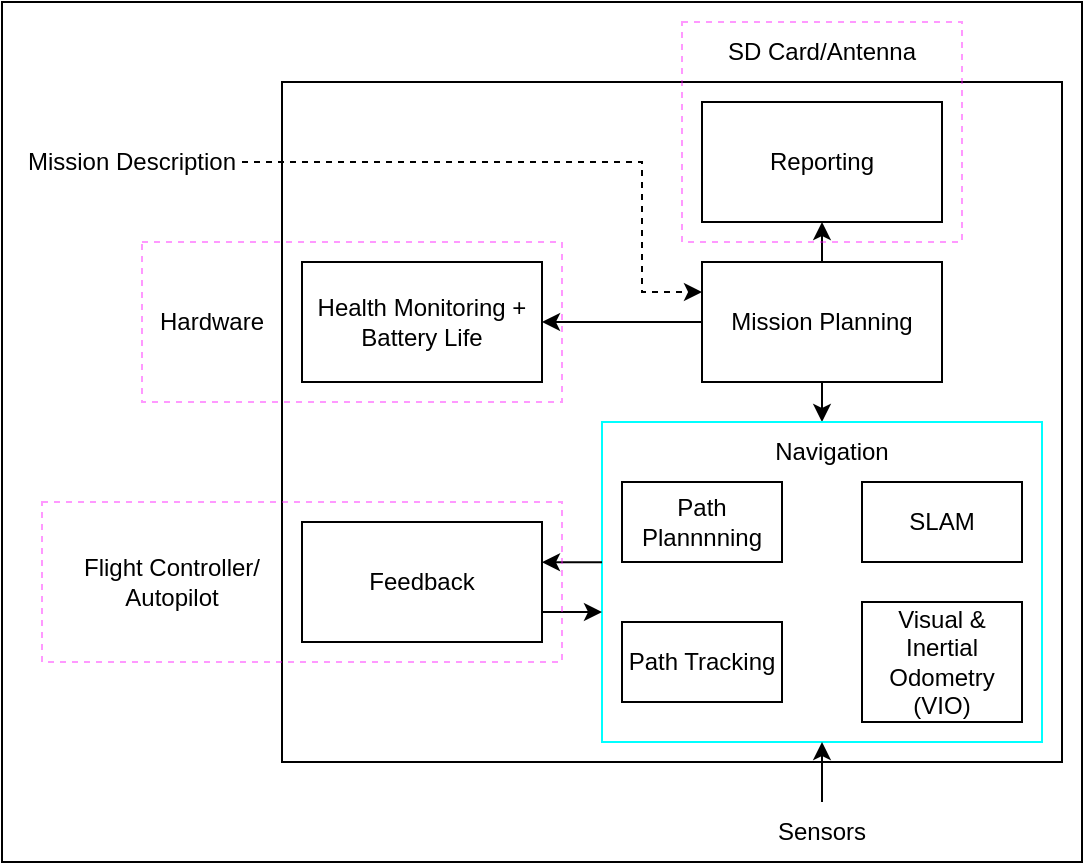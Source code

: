 <mxfile version="23.1.1" type="device">
  <diagram name="Page-1" id="3FYYgfbPJTZOXE5zDeZM">
    <mxGraphModel dx="1050" dy="530" grid="1" gridSize="10" guides="1" tooltips="1" connect="1" arrows="1" fold="1" page="1" pageScale="1" pageWidth="850" pageHeight="1100" math="0" shadow="0">
      <root>
        <mxCell id="0" />
        <mxCell id="1" parent="0" />
        <mxCell id="L4-B5Q0lnGaIuBQj6Us8-79" value="" style="rounded=0;whiteSpace=wrap;html=1;" vertex="1" parent="1">
          <mxGeometry x="10" y="60" width="540" height="430" as="geometry" />
        </mxCell>
        <mxCell id="L4-B5Q0lnGaIuBQj6Us8-60" value="" style="rounded=0;whiteSpace=wrap;html=1;fillColor=none;" vertex="1" parent="1">
          <mxGeometry x="150" y="100" width="390" height="340" as="geometry" />
        </mxCell>
        <mxCell id="L4-B5Q0lnGaIuBQj6Us8-68" style="edgeStyle=orthogonalEdgeStyle;rounded=0;orthogonalLoop=1;jettySize=auto;html=1;exitX=0.5;exitY=1;exitDx=0;exitDy=0;entryX=0.5;entryY=0;entryDx=0;entryDy=0;" edge="1" parent="1" source="L4-B5Q0lnGaIuBQj6Us8-8" target="L4-B5Q0lnGaIuBQj6Us8-46">
          <mxGeometry relative="1" as="geometry" />
        </mxCell>
        <mxCell id="L4-B5Q0lnGaIuBQj6Us8-70" style="edgeStyle=orthogonalEdgeStyle;rounded=0;orthogonalLoop=1;jettySize=auto;html=1;exitX=0.5;exitY=0;exitDx=0;exitDy=0;entryX=0.5;entryY=1;entryDx=0;entryDy=0;" edge="1" parent="1" source="L4-B5Q0lnGaIuBQj6Us8-8" target="L4-B5Q0lnGaIuBQj6Us8-41">
          <mxGeometry relative="1" as="geometry" />
        </mxCell>
        <mxCell id="L4-B5Q0lnGaIuBQj6Us8-71" style="edgeStyle=orthogonalEdgeStyle;rounded=0;orthogonalLoop=1;jettySize=auto;html=1;exitX=0;exitY=0.5;exitDx=0;exitDy=0;entryX=1;entryY=0.5;entryDx=0;entryDy=0;" edge="1" parent="1" source="L4-B5Q0lnGaIuBQj6Us8-8" target="L4-B5Q0lnGaIuBQj6Us8-44">
          <mxGeometry relative="1" as="geometry" />
        </mxCell>
        <mxCell id="L4-B5Q0lnGaIuBQj6Us8-8" value="Mission Planning" style="rounded=0;whiteSpace=wrap;html=1;" vertex="1" parent="1">
          <mxGeometry x="360" y="190" width="120" height="60" as="geometry" />
        </mxCell>
        <mxCell id="L4-B5Q0lnGaIuBQj6Us8-41" value="Reporting" style="rounded=0;whiteSpace=wrap;html=1;" vertex="1" parent="1">
          <mxGeometry x="360" y="110" width="120" height="60" as="geometry" />
        </mxCell>
        <mxCell id="L4-B5Q0lnGaIuBQj6Us8-42" value="SD Card/Antenna" style="text;html=1;strokeColor=none;fillColor=none;align=center;verticalAlign=middle;whiteSpace=wrap;rounded=0;" vertex="1" parent="1">
          <mxGeometry x="365" y="70" width="110" height="30" as="geometry" />
        </mxCell>
        <mxCell id="L4-B5Q0lnGaIuBQj6Us8-78" style="edgeStyle=orthogonalEdgeStyle;rounded=0;orthogonalLoop=1;jettySize=auto;html=1;exitX=1;exitY=0.5;exitDx=0;exitDy=0;entryX=0;entryY=0.25;entryDx=0;entryDy=0;dashed=1;" edge="1" parent="1" source="L4-B5Q0lnGaIuBQj6Us8-43" target="L4-B5Q0lnGaIuBQj6Us8-8">
          <mxGeometry relative="1" as="geometry">
            <Array as="points">
              <mxPoint x="330" y="140" />
              <mxPoint x="330" y="205" />
            </Array>
          </mxGeometry>
        </mxCell>
        <mxCell id="L4-B5Q0lnGaIuBQj6Us8-43" value="Mission Description" style="text;html=1;strokeColor=none;fillColor=none;align=center;verticalAlign=middle;whiteSpace=wrap;rounded=0;" vertex="1" parent="1">
          <mxGeometry x="20" y="125" width="110" height="30" as="geometry" />
        </mxCell>
        <mxCell id="L4-B5Q0lnGaIuBQj6Us8-44" value="Health Monitoring + Battery Life" style="rounded=0;whiteSpace=wrap;html=1;" vertex="1" parent="1">
          <mxGeometry x="160" y="190" width="120" height="60" as="geometry" />
        </mxCell>
        <mxCell id="L4-B5Q0lnGaIuBQj6Us8-46" value="" style="rounded=0;whiteSpace=wrap;html=1;fontStyle=1;fillColor=none;strokeColor=#00FFFF;" vertex="1" parent="1">
          <mxGeometry x="310" y="270" width="220" height="160" as="geometry" />
        </mxCell>
        <mxCell id="L4-B5Q0lnGaIuBQj6Us8-47" value="Navigation" style="text;html=1;strokeColor=none;fillColor=none;align=center;verticalAlign=middle;whiteSpace=wrap;rounded=0;" vertex="1" parent="1">
          <mxGeometry x="370" y="270" width="110" height="30" as="geometry" />
        </mxCell>
        <mxCell id="L4-B5Q0lnGaIuBQj6Us8-48" value="Path Plannnning" style="rounded=0;whiteSpace=wrap;html=1;" vertex="1" parent="1">
          <mxGeometry x="320" y="300" width="80" height="40" as="geometry" />
        </mxCell>
        <mxCell id="L4-B5Q0lnGaIuBQj6Us8-49" value="SLAM" style="rounded=0;whiteSpace=wrap;html=1;" vertex="1" parent="1">
          <mxGeometry x="440" y="300" width="80" height="40" as="geometry" />
        </mxCell>
        <mxCell id="L4-B5Q0lnGaIuBQj6Us8-53" value="Path Tracking" style="rounded=0;whiteSpace=wrap;html=1;" vertex="1" parent="1">
          <mxGeometry x="320" y="370" width="80" height="40" as="geometry" />
        </mxCell>
        <mxCell id="L4-B5Q0lnGaIuBQj6Us8-54" value="Visual &amp;amp; Inertial Odometry (VIO)" style="rounded=0;whiteSpace=wrap;html=1;" vertex="1" parent="1">
          <mxGeometry x="440" y="360" width="80" height="60" as="geometry" />
        </mxCell>
        <mxCell id="L4-B5Q0lnGaIuBQj6Us8-56" value="Feedback" style="rounded=0;whiteSpace=wrap;html=1;" vertex="1" parent="1">
          <mxGeometry x="160" y="320" width="120" height="60" as="geometry" />
        </mxCell>
        <mxCell id="L4-B5Q0lnGaIuBQj6Us8-57" value="Hardware" style="text;html=1;strokeColor=none;fillColor=none;align=center;verticalAlign=middle;whiteSpace=wrap;rounded=0;" vertex="1" parent="1">
          <mxGeometry x="80" y="205" width="70" height="30" as="geometry" />
        </mxCell>
        <mxCell id="L4-B5Q0lnGaIuBQj6Us8-58" value="Flight Controller/ Autopilot" style="text;html=1;strokeColor=none;fillColor=none;align=center;verticalAlign=middle;whiteSpace=wrap;rounded=0;" vertex="1" parent="1">
          <mxGeometry x="40" y="335" width="110" height="30" as="geometry" />
        </mxCell>
        <mxCell id="L4-B5Q0lnGaIuBQj6Us8-72" style="edgeStyle=orthogonalEdgeStyle;rounded=0;orthogonalLoop=1;jettySize=auto;html=1;exitX=0.5;exitY=0;exitDx=0;exitDy=0;entryX=0.5;entryY=1;entryDx=0;entryDy=0;" edge="1" parent="1" source="L4-B5Q0lnGaIuBQj6Us8-59" target="L4-B5Q0lnGaIuBQj6Us8-46">
          <mxGeometry relative="1" as="geometry" />
        </mxCell>
        <mxCell id="L4-B5Q0lnGaIuBQj6Us8-59" value="Sensors" style="text;html=1;strokeColor=none;fillColor=none;align=center;verticalAlign=middle;whiteSpace=wrap;rounded=0;" vertex="1" parent="1">
          <mxGeometry x="365" y="460" width="110" height="30" as="geometry" />
        </mxCell>
        <mxCell id="L4-B5Q0lnGaIuBQj6Us8-63" style="edgeStyle=orthogonalEdgeStyle;rounded=0;orthogonalLoop=1;jettySize=auto;html=1;exitX=1;exitY=0.75;exitDx=0;exitDy=0;entryX=0;entryY=0.595;entryDx=0;entryDy=0;entryPerimeter=0;" edge="1" parent="1" source="L4-B5Q0lnGaIuBQj6Us8-56" target="L4-B5Q0lnGaIuBQj6Us8-46">
          <mxGeometry relative="1" as="geometry" />
        </mxCell>
        <mxCell id="L4-B5Q0lnGaIuBQj6Us8-66" style="edgeStyle=orthogonalEdgeStyle;rounded=0;orthogonalLoop=1;jettySize=auto;html=1;exitX=0;exitY=0.438;exitDx=0;exitDy=0;exitPerimeter=0;" edge="1" parent="1" source="L4-B5Q0lnGaIuBQj6Us8-46">
          <mxGeometry relative="1" as="geometry">
            <mxPoint x="290" y="375" as="sourcePoint" />
            <mxPoint x="280" y="340" as="targetPoint" />
          </mxGeometry>
        </mxCell>
        <mxCell id="L4-B5Q0lnGaIuBQj6Us8-77" value="" style="rounded=0;whiteSpace=wrap;html=1;fontStyle=1;fillColor=none;strokeColor=#FF00FF;dashed=1;opacity=40;" vertex="1" parent="1">
          <mxGeometry x="350" y="70" width="140" height="110" as="geometry" />
        </mxCell>
        <mxCell id="L4-B5Q0lnGaIuBQj6Us8-75" value="" style="rounded=0;whiteSpace=wrap;html=1;fontStyle=1;fillColor=none;strokeColor=#FF00FF;dashed=1;opacity=40;" vertex="1" parent="1">
          <mxGeometry x="80" y="180" width="210" height="80" as="geometry" />
        </mxCell>
        <mxCell id="L4-B5Q0lnGaIuBQj6Us8-76" value="" style="rounded=0;whiteSpace=wrap;html=1;fontStyle=1;fillColor=none;strokeColor=#FF00FF;dashed=1;opacity=40;" vertex="1" parent="1">
          <mxGeometry x="30" y="310" width="260" height="80" as="geometry" />
        </mxCell>
      </root>
    </mxGraphModel>
  </diagram>
</mxfile>
